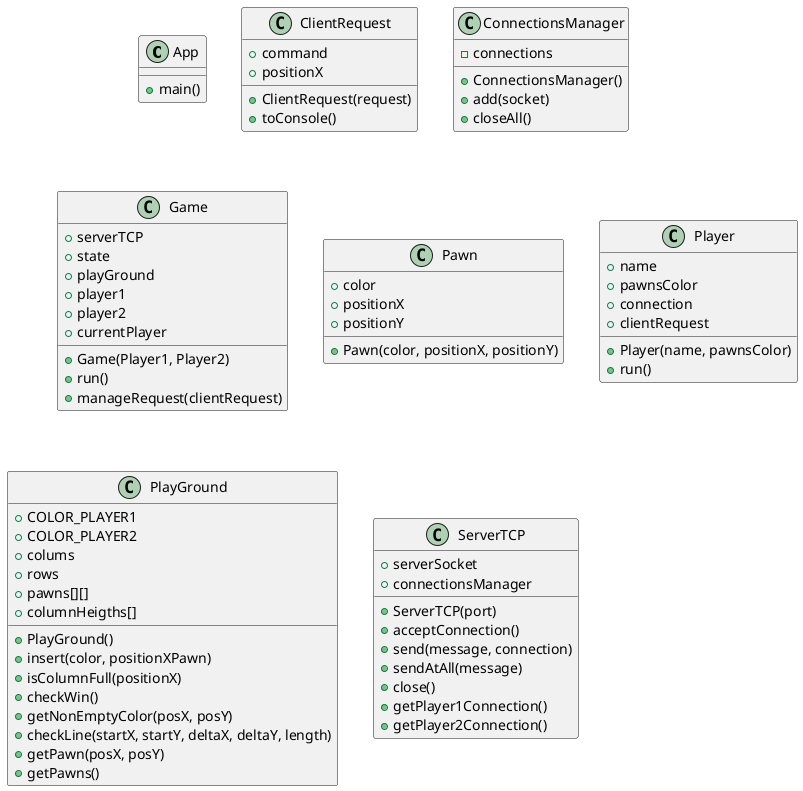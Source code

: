 @startuml Forza 4 - Server
Class "App" {
    +main()
}

Class "ClientRequest" {
    +ClientRequest(request)
    +toConsole()

    +command
    +positionX
}

Class "ConnectionsManager" {
    +ConnectionsManager()
    +add(socket)
    +closeAll()

    -connections
}

Class "Game" {
    +Game(Player1, Player2)
    +run()
    +manageRequest(clientRequest)

    +serverTCP
    +state
    +playGround
    +player1
    +player2
    +currentPlayer
}

Class "Pawn" {
    +Pawn(color, positionX, positionY)

    +color
    +positionX
    +positionY
}

Class "Player" {
    +Player(name, pawnsColor)
    +run()

    +name
    +pawnsColor
    +connection
    +clientRequest
}

Class "PlayGround" {
    +PlayGround()
    +insert(color, positionXPawn)
    +isColumnFull(positionX)
    +checkWin()
    +getNonEmptyColor(posX, posY)
    +checkLine(startX, startY, deltaX, deltaY, length)
    +getPawn(posX, posY)
    +getPawns()

    +COLOR_PLAYER1
    +COLOR_PLAYER2
    +colums
    +rows
    +pawns[][]
    +columnHeigths[]
}

Class "ServerTCP" {
    +ServerTCP(port)
    +acceptConnection()
    +send(message, connection)
    +sendAtAll(message)
    +close()
    +getPlayer1Connection()
    +getPlayer2Connection()

    +serverSocket
    +connectionsManager
}
@enduml